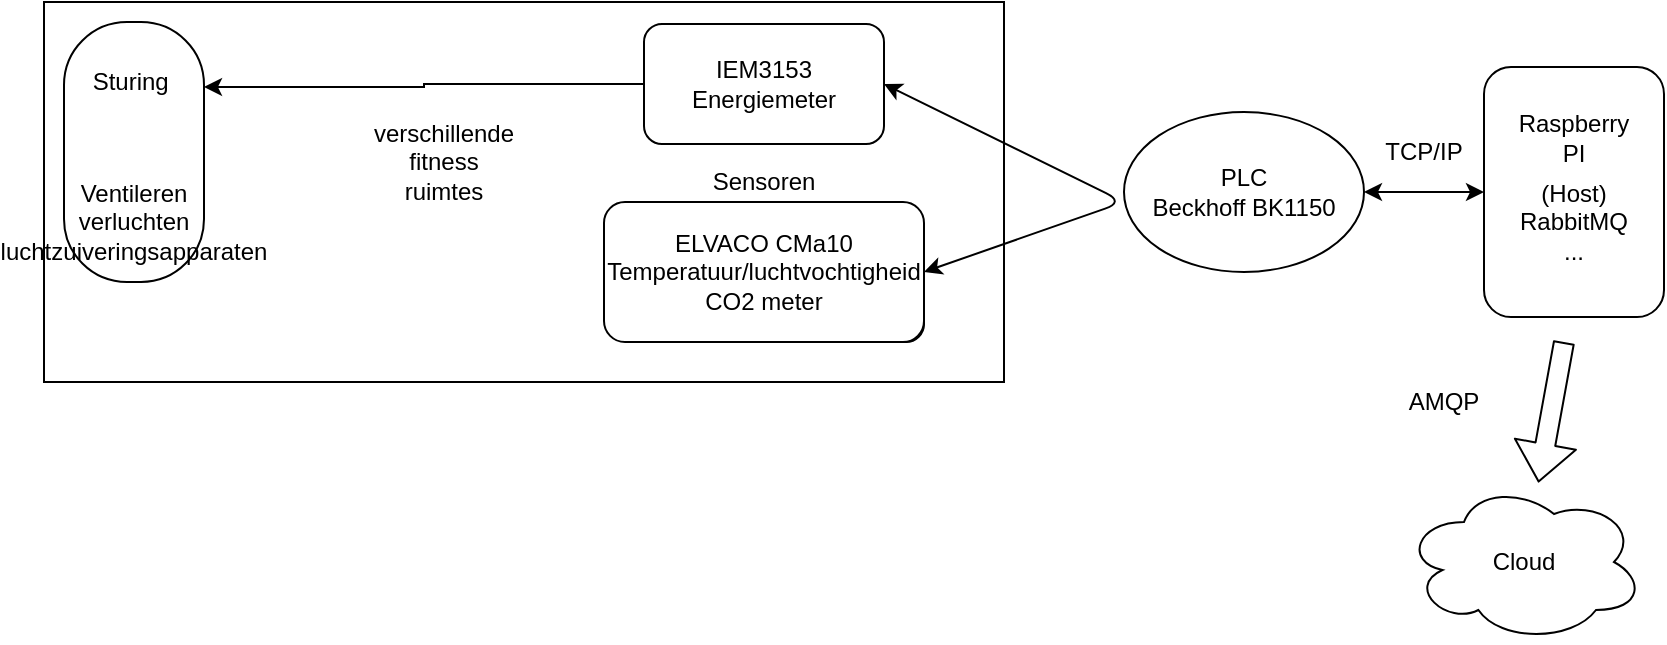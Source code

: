 <mxfile version="13.7.5" type="device"><diagram id="z4BBcvC2Sxr21j7izZR9" name="Page-1"><mxGraphModel dx="1038" dy="580" grid="1" gridSize="10" guides="1" tooltips="1" connect="1" arrows="1" fold="1" page="1" pageScale="1" pageWidth="850" pageHeight="1100" math="0" shadow="0"><root><mxCell id="0"/><mxCell id="1" parent="0"/><mxCell id="MsB7Z8J8bY42ODB-EDZO-3" value="Text" style="text;html=1;strokeColor=none;fillColor=none;align=center;verticalAlign=middle;whiteSpace=wrap;rounded=0;" vertex="1" parent="1"><mxGeometry x="60" y="150" width="40" height="20" as="geometry"/></mxCell><mxCell id="MsB7Z8J8bY42ODB-EDZO-5" value="" style="rounded=0;whiteSpace=wrap;html=1;" vertex="1" parent="1"><mxGeometry x="40" y="120" width="480" height="190" as="geometry"/></mxCell><mxCell id="MsB7Z8J8bY42ODB-EDZO-6" value="" style="rounded=1;whiteSpace=wrap;html=1;rotation=-90;arcSize=45;" vertex="1" parent="1"><mxGeometry x="20" y="160" width="130" height="70" as="geometry"/></mxCell><mxCell id="MsB7Z8J8bY42ODB-EDZO-9" value="Sturing&amp;nbsp;" style="text;html=1;strokeColor=none;fillColor=none;align=center;verticalAlign=middle;whiteSpace=wrap;rounded=0;" vertex="1" parent="1"><mxGeometry x="65" y="150" width="40" height="20" as="geometry"/></mxCell><mxCell id="MsB7Z8J8bY42ODB-EDZO-12" value="Ventileren&lt;br&gt;verluchten&lt;br&gt;luchtzuiveringsapparaten&lt;br&gt;" style="text;html=1;strokeColor=none;fillColor=none;align=center;verticalAlign=middle;whiteSpace=wrap;rounded=0;" vertex="1" parent="1"><mxGeometry x="65" y="210" width="40" height="40" as="geometry"/></mxCell><mxCell id="MsB7Z8J8bY42ODB-EDZO-13" value="verschillende fitness ruimtes" style="text;html=1;strokeColor=none;fillColor=none;align=center;verticalAlign=middle;whiteSpace=wrap;rounded=0;" vertex="1" parent="1"><mxGeometry x="220" y="190" width="40" height="20" as="geometry"/></mxCell><mxCell id="MsB7Z8J8bY42ODB-EDZO-14" value="" style="rounded=1;whiteSpace=wrap;html=1;" vertex="1" parent="1"><mxGeometry x="360" y="230" width="120" height="60" as="geometry"/></mxCell><mxCell id="MsB7Z8J8bY42ODB-EDZO-15" value="ELVACO CMa10&lt;br&gt;Temperatuur/luchtvochtigheid&lt;br&gt;CO2 meter" style="rounded=1;whiteSpace=wrap;html=1;" vertex="1" parent="1"><mxGeometry x="320" y="220" width="160" height="70" as="geometry"/></mxCell><mxCell id="MsB7Z8J8bY42ODB-EDZO-17" style="edgeStyle=orthogonalEdgeStyle;rounded=0;orthogonalLoop=1;jettySize=auto;html=1;entryX=0.75;entryY=1;entryDx=0;entryDy=0;" edge="1" parent="1" source="MsB7Z8J8bY42ODB-EDZO-16" target="MsB7Z8J8bY42ODB-EDZO-6"><mxGeometry relative="1" as="geometry"/></mxCell><mxCell id="MsB7Z8J8bY42ODB-EDZO-16" value="IEM3153&lt;br&gt;Energiemeter" style="rounded=1;whiteSpace=wrap;html=1;" vertex="1" parent="1"><mxGeometry x="340" y="131" width="120" height="60" as="geometry"/></mxCell><mxCell id="MsB7Z8J8bY42ODB-EDZO-19" value="PLC&lt;br&gt;Beckhoff BK1150" style="ellipse;whiteSpace=wrap;html=1;" vertex="1" parent="1"><mxGeometry x="580" y="175" width="120" height="80" as="geometry"/></mxCell><mxCell id="MsB7Z8J8bY42ODB-EDZO-24" value="" style="endArrow=classic;startArrow=classic;html=1;exitX=1;exitY=0.5;exitDx=0;exitDy=0;entryX=1;entryY=0.5;entryDx=0;entryDy=0;" edge="1" parent="1" source="MsB7Z8J8bY42ODB-EDZO-15" target="MsB7Z8J8bY42ODB-EDZO-16"><mxGeometry width="50" height="50" relative="1" as="geometry"><mxPoint x="400" y="260" as="sourcePoint"/><mxPoint x="450" y="210" as="targetPoint"/><Array as="points"><mxPoint x="580" y="220"/></Array></mxGeometry></mxCell><mxCell id="MsB7Z8J8bY42ODB-EDZO-25" value="" style="rounded=1;whiteSpace=wrap;html=1;" vertex="1" parent="1"><mxGeometry x="760" y="152.5" width="90" height="125" as="geometry"/></mxCell><mxCell id="MsB7Z8J8bY42ODB-EDZO-27" value="Raspberry PI" style="text;html=1;strokeColor=none;fillColor=none;align=center;verticalAlign=middle;whiteSpace=wrap;rounded=0;" vertex="1" parent="1"><mxGeometry x="785" y="175" width="40" height="25" as="geometry"/></mxCell><mxCell id="MsB7Z8J8bY42ODB-EDZO-28" value="(Host)&lt;br&gt;RabbitMQ&lt;br&gt;..." style="text;html=1;strokeColor=none;fillColor=none;align=center;verticalAlign=middle;whiteSpace=wrap;rounded=0;" vertex="1" parent="1"><mxGeometry x="785" y="220" width="40" height="20" as="geometry"/></mxCell><mxCell id="MsB7Z8J8bY42ODB-EDZO-29" value="" style="endArrow=classic;startArrow=classic;html=1;entryX=0;entryY=0.5;entryDx=0;entryDy=0;exitX=1;exitY=0.5;exitDx=0;exitDy=0;" edge="1" parent="1" source="MsB7Z8J8bY42ODB-EDZO-19" target="MsB7Z8J8bY42ODB-EDZO-25"><mxGeometry width="50" height="50" relative="1" as="geometry"><mxPoint x="400" y="240" as="sourcePoint"/><mxPoint x="450" y="190" as="targetPoint"/><Array as="points"><mxPoint x="730" y="215"/></Array></mxGeometry></mxCell><mxCell id="MsB7Z8J8bY42ODB-EDZO-31" value="Cloud" style="ellipse;shape=cloud;whiteSpace=wrap;html=1;" vertex="1" parent="1"><mxGeometry x="720" y="360" width="120" height="80" as="geometry"/></mxCell><mxCell id="MsB7Z8J8bY42ODB-EDZO-33" value="" style="shape=flexArrow;endArrow=classic;html=1;" edge="1" parent="1" target="MsB7Z8J8bY42ODB-EDZO-31"><mxGeometry width="50" height="50" relative="1" as="geometry"><mxPoint x="800" y="290" as="sourcePoint"/><mxPoint x="790" y="330" as="targetPoint"/></mxGeometry></mxCell><mxCell id="MsB7Z8J8bY42ODB-EDZO-34" value="TCP/IP" style="text;html=1;strokeColor=none;fillColor=none;align=center;verticalAlign=middle;whiteSpace=wrap;rounded=0;" vertex="1" parent="1"><mxGeometry x="710" y="185" width="40" height="20" as="geometry"/></mxCell><mxCell id="MsB7Z8J8bY42ODB-EDZO-35" value="AMQP" style="text;html=1;strokeColor=none;fillColor=none;align=center;verticalAlign=middle;whiteSpace=wrap;rounded=0;" vertex="1" parent="1"><mxGeometry x="720" y="310" width="40" height="20" as="geometry"/></mxCell><mxCell id="MsB7Z8J8bY42ODB-EDZO-36" value="Sensoren" style="text;html=1;strokeColor=none;fillColor=none;align=center;verticalAlign=middle;whiteSpace=wrap;rounded=0;" vertex="1" parent="1"><mxGeometry x="380" y="200" width="40" height="20" as="geometry"/></mxCell></root></mxGraphModel></diagram></mxfile>